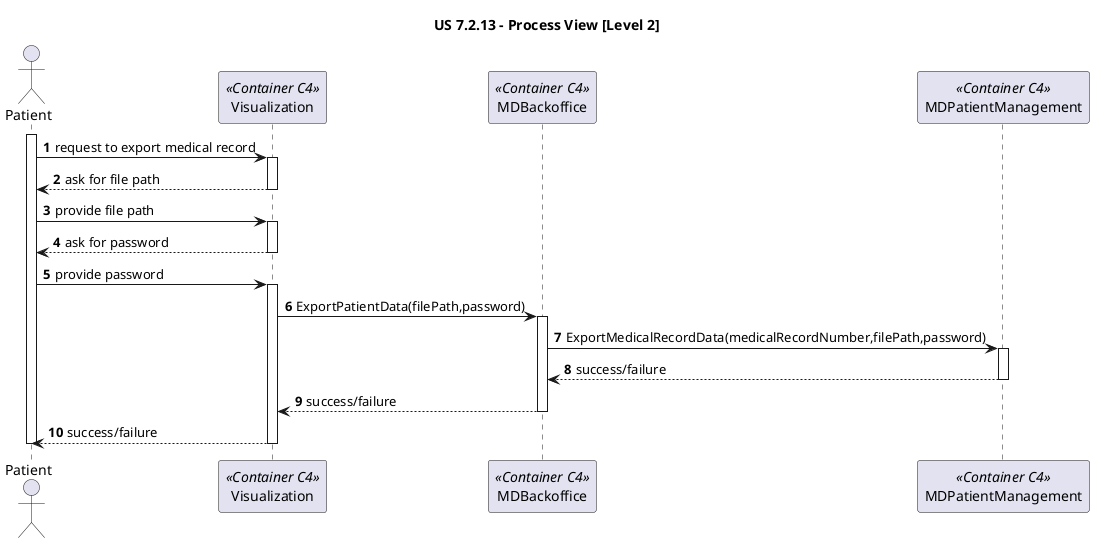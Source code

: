 @startuml

title "US 7.2.13 - Process View [Level 2]"

autonumber

actor Patient as ADM
participant "Visualization" as VIS <<Container C4>>
participant "MDBackoffice" as B_SYS <<Container C4>>
participant "MDPatientManagement" as P_SYS <<Container C4>>

activate ADM
ADM -> VIS : request to export medical record
activate VIS

VIS --> ADM : ask for file path
deactivate VIS

ADM -> VIS : provide file path
activate VIS

VIS --> ADM : ask for password
deactivate VIS

ADM -> VIS : provide password
activate VIS

VIS -> B_SYS: ExportPatientData(filePath,password)
activate B_SYS
 
B_SYS -> P_SYS : ExportMedicalRecordData(medicalRecordNumber,filePath,password)
activate P_SYS

P_SYS --> B_SYS : success/failure
deactivate P_SYS

B_SYS --> VIS : success/failure
deactivate B_SYS

VIS --> ADM : success/failure
deactivate VIS
deactivate ADM

@enduml